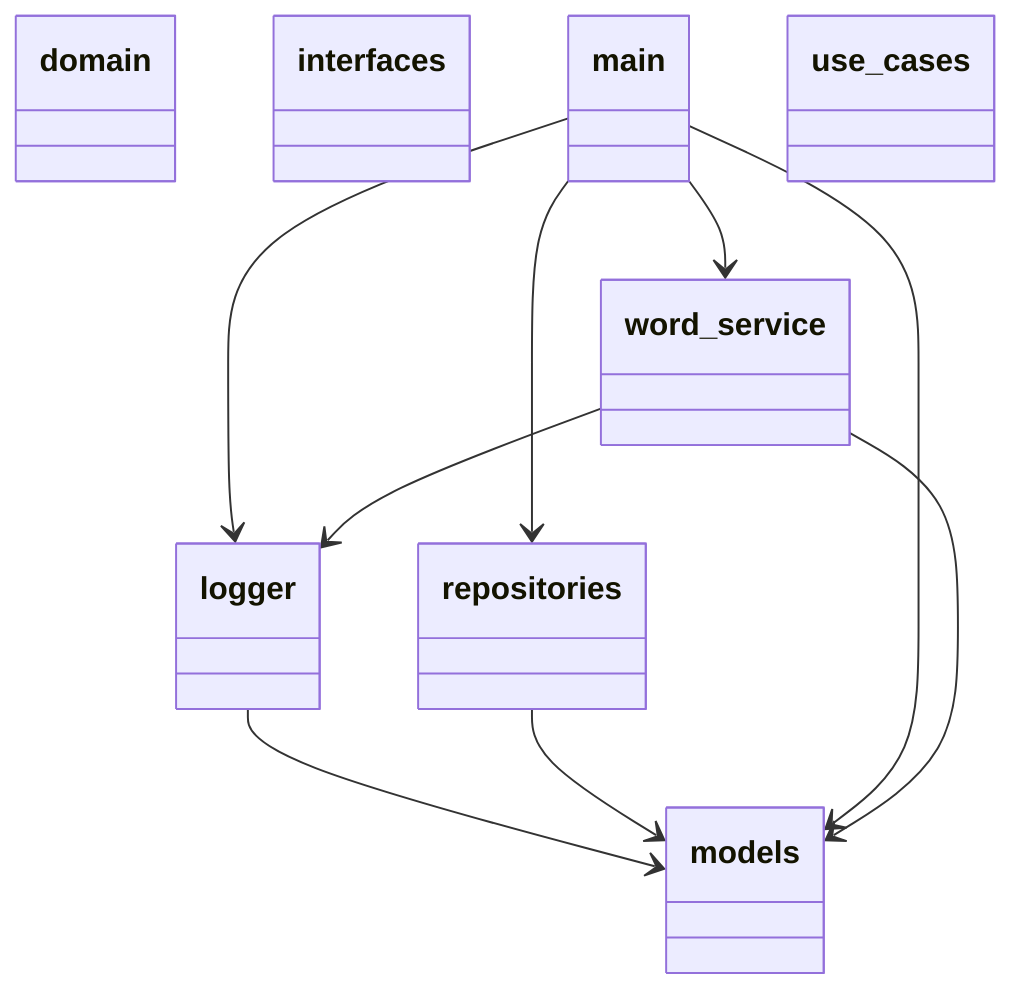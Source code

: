 classDiagram
  class domain {
  }
  class models {
  }
  class interfaces {
  }
  class logger {
  }
  class repositories {
  }
  class main {
  }
  class use_cases {
  }
  class word_service {
  }
  logger --> models
  repositories --> models
  main --> models
  main --> logger
  main --> repositories
  main --> word_service
  word_service --> models
  word_service --> logger